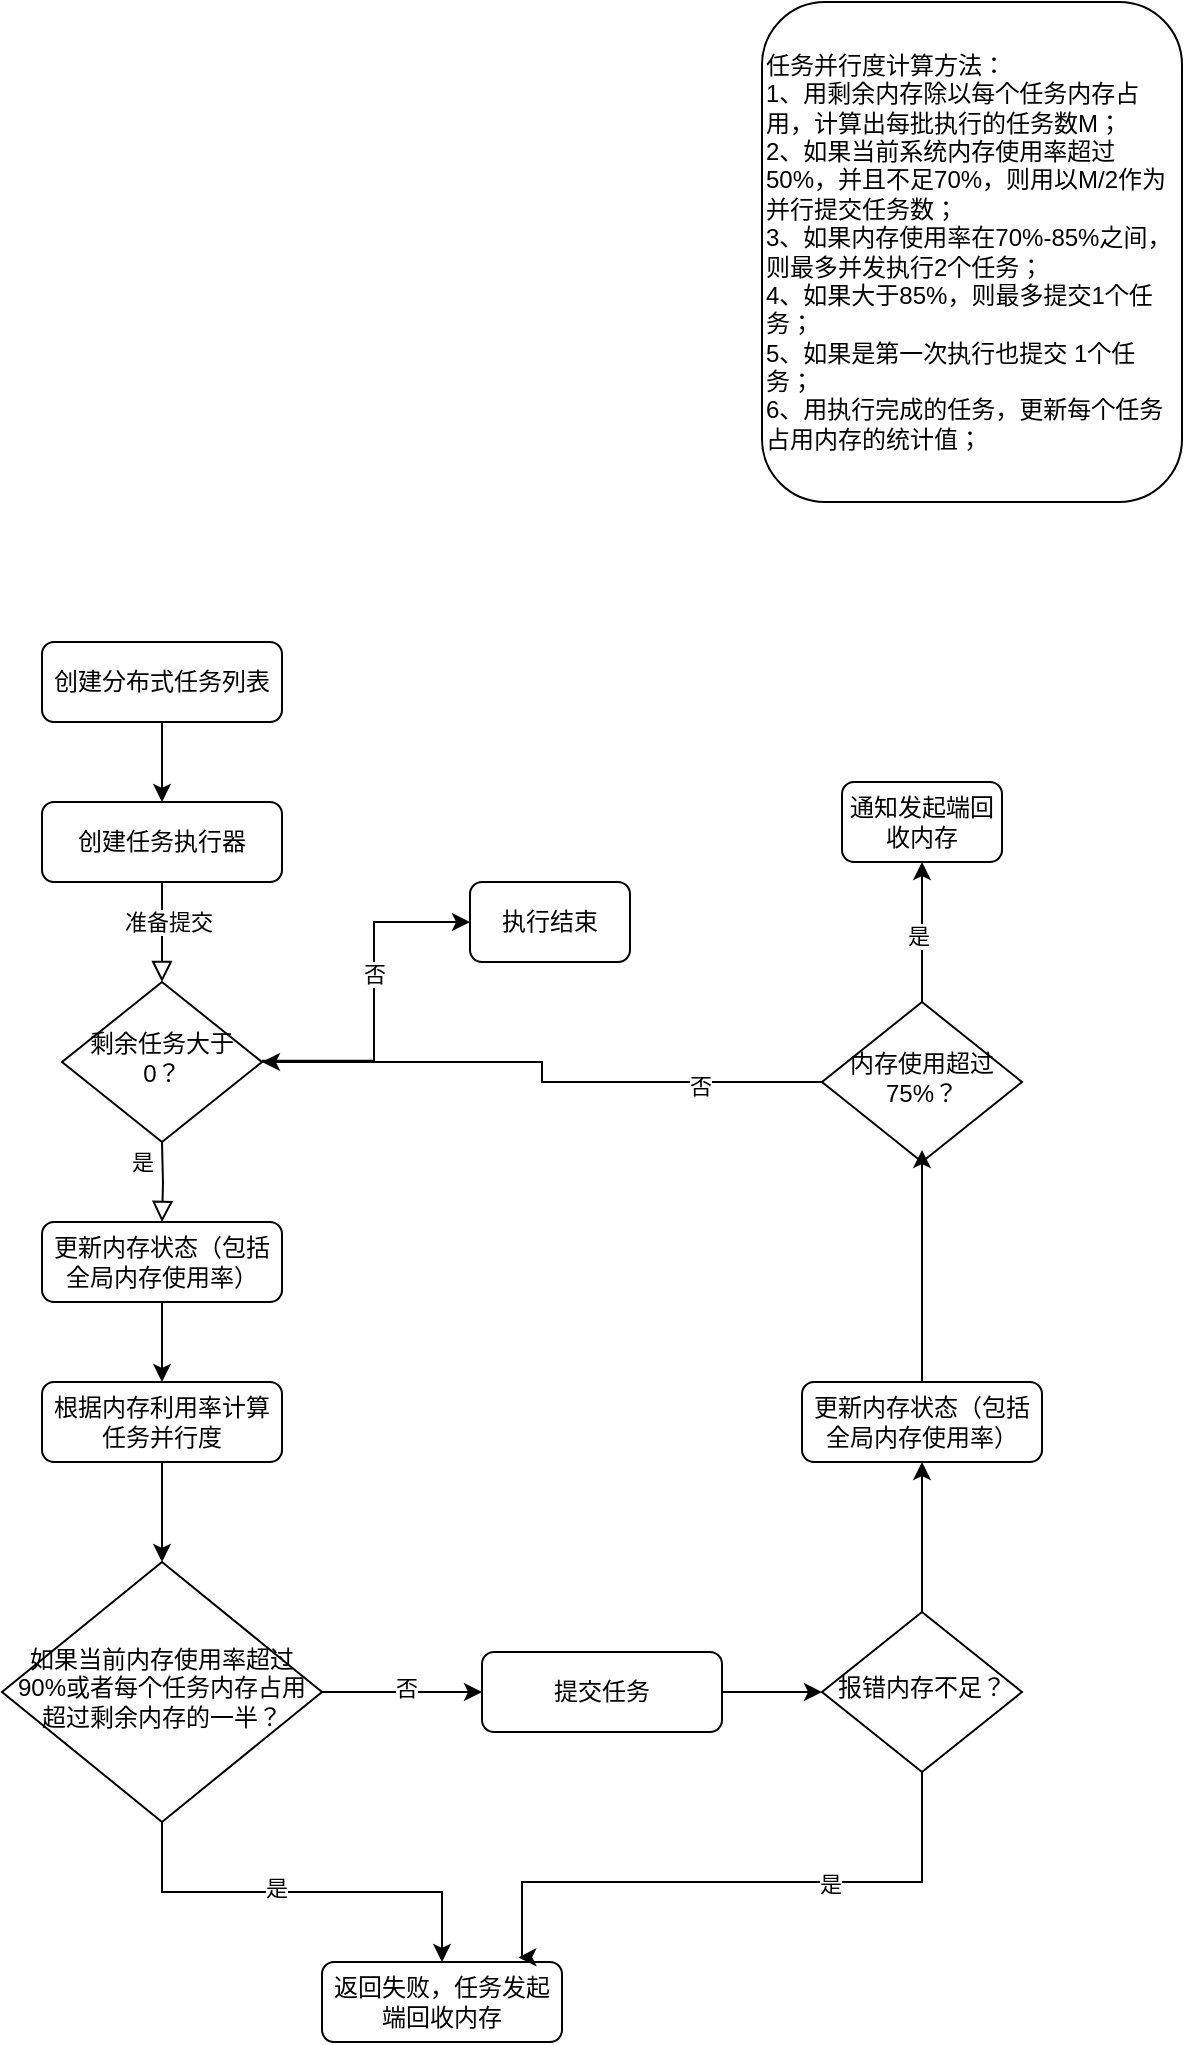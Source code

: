 <mxfile version="25.0.3">
  <diagram id="C5RBs43oDa-KdzZeNtuy" name="Page-1">
    <mxGraphModel dx="1434" dy="1939" grid="1" gridSize="10" guides="1" tooltips="1" connect="1" arrows="1" fold="1" page="1" pageScale="1" pageWidth="827" pageHeight="1169" math="0" shadow="0">
      <root>
        <mxCell id="WIyWlLk6GJQsqaUBKTNV-0" />
        <mxCell id="WIyWlLk6GJQsqaUBKTNV-1" parent="WIyWlLk6GJQsqaUBKTNV-0" />
        <mxCell id="WIyWlLk6GJQsqaUBKTNV-2" value="" style="rounded=0;html=1;jettySize=auto;orthogonalLoop=1;fontSize=11;endArrow=block;endFill=0;endSize=8;strokeWidth=1;shadow=0;labelBackgroundColor=none;edgeStyle=orthogonalEdgeStyle;" parent="WIyWlLk6GJQsqaUBKTNV-1" source="WIyWlLk6GJQsqaUBKTNV-3" edge="1">
          <mxGeometry relative="1" as="geometry">
            <mxPoint x="220" y="170" as="targetPoint" />
          </mxGeometry>
        </mxCell>
        <mxCell id="mTw4pjSx0gwPeaHjFwzJ-2" value="准备提交" style="edgeLabel;html=1;align=center;verticalAlign=middle;resizable=0;points=[];" vertex="1" connectable="0" parent="WIyWlLk6GJQsqaUBKTNV-2">
          <mxGeometry x="-0.223" y="3" relative="1" as="geometry">
            <mxPoint as="offset" />
          </mxGeometry>
        </mxCell>
        <mxCell id="WIyWlLk6GJQsqaUBKTNV-3" value="创建任务执行器" style="rounded=1;whiteSpace=wrap;html=1;fontSize=12;glass=0;strokeWidth=1;shadow=0;" parent="WIyWlLk6GJQsqaUBKTNV-1" vertex="1">
          <mxGeometry x="160" y="80" width="120" height="40" as="geometry" />
        </mxCell>
        <mxCell id="WIyWlLk6GJQsqaUBKTNV-4" value="是" style="rounded=0;html=1;jettySize=auto;orthogonalLoop=1;fontSize=11;endArrow=block;endFill=0;endSize=8;strokeWidth=1;shadow=0;labelBackgroundColor=none;edgeStyle=orthogonalEdgeStyle;" parent="WIyWlLk6GJQsqaUBKTNV-1" edge="1">
          <mxGeometry x="-0.536" y="-10" relative="1" as="geometry">
            <mxPoint as="offset" />
            <mxPoint x="220" y="250" as="sourcePoint" />
            <mxPoint x="220.029" y="290.023" as="targetPoint" />
          </mxGeometry>
        </mxCell>
        <mxCell id="WIyWlLk6GJQsqaUBKTNV-7" value="执行结束" style="rounded=1;whiteSpace=wrap;html=1;fontSize=12;glass=0;strokeWidth=1;shadow=0;" parent="WIyWlLk6GJQsqaUBKTNV-1" vertex="1">
          <mxGeometry x="374" y="120" width="80" height="40" as="geometry" />
        </mxCell>
        <mxCell id="WIyWlLk6GJQsqaUBKTNV-11" value="返回失败，任务发起端回收内存" style="rounded=1;whiteSpace=wrap;html=1;fontSize=12;glass=0;strokeWidth=1;shadow=0;" parent="WIyWlLk6GJQsqaUBKTNV-1" vertex="1">
          <mxGeometry x="300" y="660" width="120" height="40" as="geometry" />
        </mxCell>
        <mxCell id="mTw4pjSx0gwPeaHjFwzJ-1" style="edgeStyle=orthogonalEdgeStyle;rounded=0;orthogonalLoop=1;jettySize=auto;html=1;exitX=0.5;exitY=1;exitDx=0;exitDy=0;entryX=0.5;entryY=0;entryDx=0;entryDy=0;" edge="1" parent="WIyWlLk6GJQsqaUBKTNV-1" source="mTw4pjSx0gwPeaHjFwzJ-0" target="WIyWlLk6GJQsqaUBKTNV-3">
          <mxGeometry relative="1" as="geometry" />
        </mxCell>
        <mxCell id="mTw4pjSx0gwPeaHjFwzJ-0" value="创建分布式任务列表" style="rounded=1;whiteSpace=wrap;html=1;fontSize=12;glass=0;strokeWidth=1;shadow=0;" vertex="1" parent="WIyWlLk6GJQsqaUBKTNV-1">
          <mxGeometry x="160" width="120" height="40" as="geometry" />
        </mxCell>
        <mxCell id="mTw4pjSx0gwPeaHjFwzJ-4" style="edgeStyle=orthogonalEdgeStyle;rounded=0;orthogonalLoop=1;jettySize=auto;html=1;entryX=0;entryY=0.5;entryDx=0;entryDy=0;" edge="1" parent="WIyWlLk6GJQsqaUBKTNV-1" target="WIyWlLk6GJQsqaUBKTNV-7">
          <mxGeometry relative="1" as="geometry">
            <mxPoint x="270" y="209.43" as="sourcePoint" />
            <mxPoint x="380" y="209.43" as="targetPoint" />
            <Array as="points">
              <mxPoint x="326" y="209" />
              <mxPoint x="326" y="140" />
            </Array>
          </mxGeometry>
        </mxCell>
        <mxCell id="mTw4pjSx0gwPeaHjFwzJ-5" value="否" style="edgeLabel;html=1;align=center;verticalAlign=middle;resizable=0;points=[];" vertex="1" connectable="0" parent="mTw4pjSx0gwPeaHjFwzJ-4">
          <mxGeometry x="0.154" relative="1" as="geometry">
            <mxPoint as="offset" />
          </mxGeometry>
        </mxCell>
        <mxCell id="mTw4pjSx0gwPeaHjFwzJ-6" value="剩余任务大于0？" style="rhombus;whiteSpace=wrap;html=1;shadow=0;fontFamily=Helvetica;fontSize=12;align=center;strokeWidth=1;spacing=6;spacingTop=-4;" vertex="1" parent="WIyWlLk6GJQsqaUBKTNV-1">
          <mxGeometry x="170" y="170" width="100" height="80" as="geometry" />
        </mxCell>
        <mxCell id="mTw4pjSx0gwPeaHjFwzJ-9" style="edgeStyle=orthogonalEdgeStyle;rounded=0;orthogonalLoop=1;jettySize=auto;html=1;entryX=0.5;entryY=0;entryDx=0;entryDy=0;" edge="1" parent="WIyWlLk6GJQsqaUBKTNV-1" source="mTw4pjSx0gwPeaHjFwzJ-7" target="mTw4pjSx0gwPeaHjFwzJ-8">
          <mxGeometry relative="1" as="geometry" />
        </mxCell>
        <mxCell id="mTw4pjSx0gwPeaHjFwzJ-7" value="更新内存状态（包括全局内存使用率）" style="rounded=1;whiteSpace=wrap;html=1;fontSize=12;glass=0;strokeWidth=1;shadow=0;" vertex="1" parent="WIyWlLk6GJQsqaUBKTNV-1">
          <mxGeometry x="160" y="290" width="120" height="40" as="geometry" />
        </mxCell>
        <mxCell id="mTw4pjSx0gwPeaHjFwzJ-17" style="edgeStyle=orthogonalEdgeStyle;rounded=0;orthogonalLoop=1;jettySize=auto;html=1;entryX=0.5;entryY=0;entryDx=0;entryDy=0;" edge="1" parent="WIyWlLk6GJQsqaUBKTNV-1" source="mTw4pjSx0gwPeaHjFwzJ-8" target="mTw4pjSx0gwPeaHjFwzJ-14">
          <mxGeometry relative="1" as="geometry" />
        </mxCell>
        <mxCell id="mTw4pjSx0gwPeaHjFwzJ-8" value="根据内存利用率计算任务并行度" style="rounded=1;whiteSpace=wrap;html=1;fontSize=12;glass=0;strokeWidth=1;shadow=0;" vertex="1" parent="WIyWlLk6GJQsqaUBKTNV-1">
          <mxGeometry x="160" y="370" width="120" height="40" as="geometry" />
        </mxCell>
        <mxCell id="mTw4pjSx0gwPeaHjFwzJ-10" value="&lt;div&gt;&lt;br&gt;&lt;/div&gt;&lt;div&gt;任务并行度计算方法：&lt;div&gt;1、用剩余内存除以每个任务内存占用，计算出每批执行的任务数M；&lt;/div&gt;&lt;div&gt;2、如果当前系统内存使用率超过50%，并且不足70%，则用以M/2作为并行提交任务数；&lt;/div&gt;&lt;div&gt;3、如果内存使用率在70%-85%之间，则最多并发执行2个任务；&lt;/div&gt;&lt;div&gt;4、如果大于85%，则最多提交1个任务；&lt;/div&gt;&lt;div&gt;5、如果是第一次执行也提交 1个任务；&lt;/div&gt;&lt;div&gt;6、用执行完成的任务，更新每个任务占用内存的统计值；&lt;/div&gt;&lt;div&gt;&lt;br&gt;&lt;/div&gt;&lt;/div&gt;" style="rounded=1;whiteSpace=wrap;html=1;fontSize=12;glass=0;strokeWidth=1;shadow=0;align=left;" vertex="1" parent="WIyWlLk6GJQsqaUBKTNV-1">
          <mxGeometry x="520" y="-320" width="210" height="250" as="geometry" />
        </mxCell>
        <mxCell id="mTw4pjSx0gwPeaHjFwzJ-18" style="edgeStyle=orthogonalEdgeStyle;rounded=0;orthogonalLoop=1;jettySize=auto;html=1;entryX=0.5;entryY=0;entryDx=0;entryDy=0;" edge="1" parent="WIyWlLk6GJQsqaUBKTNV-1" source="mTw4pjSx0gwPeaHjFwzJ-14" target="WIyWlLk6GJQsqaUBKTNV-11">
          <mxGeometry relative="1" as="geometry" />
        </mxCell>
        <mxCell id="mTw4pjSx0gwPeaHjFwzJ-19" value="是" style="edgeLabel;html=1;align=center;verticalAlign=middle;resizable=0;points=[];" vertex="1" connectable="0" parent="mTw4pjSx0gwPeaHjFwzJ-18">
          <mxGeometry x="-0.129" y="2" relative="1" as="geometry">
            <mxPoint as="offset" />
          </mxGeometry>
        </mxCell>
        <mxCell id="mTw4pjSx0gwPeaHjFwzJ-21" style="edgeStyle=orthogonalEdgeStyle;rounded=0;orthogonalLoop=1;jettySize=auto;html=1;entryX=0;entryY=0.5;entryDx=0;entryDy=0;" edge="1" parent="WIyWlLk6GJQsqaUBKTNV-1" source="mTw4pjSx0gwPeaHjFwzJ-14" target="mTw4pjSx0gwPeaHjFwzJ-20">
          <mxGeometry relative="1" as="geometry" />
        </mxCell>
        <mxCell id="mTw4pjSx0gwPeaHjFwzJ-22" value="否" style="edgeLabel;html=1;align=center;verticalAlign=middle;resizable=0;points=[];" vertex="1" connectable="0" parent="mTw4pjSx0gwPeaHjFwzJ-21">
          <mxGeometry x="0.054" y="2" relative="1" as="geometry">
            <mxPoint as="offset" />
          </mxGeometry>
        </mxCell>
        <mxCell id="mTw4pjSx0gwPeaHjFwzJ-14" value="如果当前内存使用率超过90%或者每个任务内存占用超过剩余内存的一半？" style="rhombus;whiteSpace=wrap;html=1;shadow=0;fontFamily=Helvetica;fontSize=12;align=center;strokeWidth=1;spacing=6;spacingTop=-4;" vertex="1" parent="WIyWlLk6GJQsqaUBKTNV-1">
          <mxGeometry x="140" y="460" width="160" height="130" as="geometry" />
        </mxCell>
        <mxCell id="mTw4pjSx0gwPeaHjFwzJ-24" style="edgeStyle=orthogonalEdgeStyle;rounded=0;orthogonalLoop=1;jettySize=auto;html=1;entryX=0;entryY=0.5;entryDx=0;entryDy=0;" edge="1" parent="WIyWlLk6GJQsqaUBKTNV-1" source="mTw4pjSx0gwPeaHjFwzJ-20" target="mTw4pjSx0gwPeaHjFwzJ-23">
          <mxGeometry relative="1" as="geometry" />
        </mxCell>
        <mxCell id="mTw4pjSx0gwPeaHjFwzJ-20" value="提交任务" style="rounded=1;whiteSpace=wrap;html=1;fontSize=12;glass=0;strokeWidth=1;shadow=0;" vertex="1" parent="WIyWlLk6GJQsqaUBKTNV-1">
          <mxGeometry x="380" y="505" width="120" height="40" as="geometry" />
        </mxCell>
        <mxCell id="mTw4pjSx0gwPeaHjFwzJ-25" style="edgeStyle=orthogonalEdgeStyle;rounded=0;orthogonalLoop=1;jettySize=auto;html=1;entryX=0.818;entryY=-0.057;entryDx=0;entryDy=0;entryPerimeter=0;" edge="1" parent="WIyWlLk6GJQsqaUBKTNV-1" source="mTw4pjSx0gwPeaHjFwzJ-23" target="WIyWlLk6GJQsqaUBKTNV-11">
          <mxGeometry relative="1" as="geometry">
            <mxPoint x="400" y="650" as="targetPoint" />
            <Array as="points">
              <mxPoint x="600" y="620" />
              <mxPoint x="400" y="620" />
              <mxPoint x="400" y="658" />
            </Array>
          </mxGeometry>
        </mxCell>
        <mxCell id="mTw4pjSx0gwPeaHjFwzJ-26" value="是" style="edgeLabel;html=1;align=center;verticalAlign=middle;resizable=0;points=[];" vertex="1" connectable="0" parent="mTw4pjSx0gwPeaHjFwzJ-25">
          <mxGeometry x="-0.315" y="1" relative="1" as="geometry">
            <mxPoint as="offset" />
          </mxGeometry>
        </mxCell>
        <mxCell id="mTw4pjSx0gwPeaHjFwzJ-32" style="edgeStyle=orthogonalEdgeStyle;rounded=0;orthogonalLoop=1;jettySize=auto;html=1;entryX=0.5;entryY=1;entryDx=0;entryDy=0;" edge="1" parent="WIyWlLk6GJQsqaUBKTNV-1" source="mTw4pjSx0gwPeaHjFwzJ-23" target="mTw4pjSx0gwPeaHjFwzJ-31">
          <mxGeometry relative="1" as="geometry" />
        </mxCell>
        <mxCell id="mTw4pjSx0gwPeaHjFwzJ-23" value="报错内存不足？" style="rhombus;whiteSpace=wrap;html=1;shadow=0;fontFamily=Helvetica;fontSize=12;align=center;strokeWidth=1;spacing=6;spacingTop=-4;" vertex="1" parent="WIyWlLk6GJQsqaUBKTNV-1">
          <mxGeometry x="550" y="485" width="100" height="80" as="geometry" />
        </mxCell>
        <mxCell id="mTw4pjSx0gwPeaHjFwzJ-31" value="更新内存状态（包括全局内存使用率）" style="rounded=1;whiteSpace=wrap;html=1;fontSize=12;glass=0;strokeWidth=1;shadow=0;" vertex="1" parent="WIyWlLk6GJQsqaUBKTNV-1">
          <mxGeometry x="540" y="370" width="120" height="40" as="geometry" />
        </mxCell>
        <mxCell id="mTw4pjSx0gwPeaHjFwzJ-37" style="edgeStyle=orthogonalEdgeStyle;rounded=0;orthogonalLoop=1;jettySize=auto;html=1;entryX=0.5;entryY=1;entryDx=0;entryDy=0;" edge="1" parent="WIyWlLk6GJQsqaUBKTNV-1" source="mTw4pjSx0gwPeaHjFwzJ-33" target="mTw4pjSx0gwPeaHjFwzJ-36">
          <mxGeometry relative="1" as="geometry" />
        </mxCell>
        <mxCell id="mTw4pjSx0gwPeaHjFwzJ-38" value="是" style="edgeLabel;html=1;align=center;verticalAlign=middle;resizable=0;points=[];" vertex="1" connectable="0" parent="mTw4pjSx0gwPeaHjFwzJ-37">
          <mxGeometry x="-0.041" y="2" relative="1" as="geometry">
            <mxPoint as="offset" />
          </mxGeometry>
        </mxCell>
        <mxCell id="mTw4pjSx0gwPeaHjFwzJ-40" style="edgeStyle=orthogonalEdgeStyle;rounded=0;orthogonalLoop=1;jettySize=auto;html=1;" edge="1" parent="WIyWlLk6GJQsqaUBKTNV-1" source="mTw4pjSx0gwPeaHjFwzJ-33" target="mTw4pjSx0gwPeaHjFwzJ-6">
          <mxGeometry relative="1" as="geometry" />
        </mxCell>
        <mxCell id="mTw4pjSx0gwPeaHjFwzJ-41" value="否" style="edgeLabel;html=1;align=center;verticalAlign=middle;resizable=0;points=[];" vertex="1" connectable="0" parent="mTw4pjSx0gwPeaHjFwzJ-40">
          <mxGeometry x="-0.575" y="2" relative="1" as="geometry">
            <mxPoint as="offset" />
          </mxGeometry>
        </mxCell>
        <mxCell id="mTw4pjSx0gwPeaHjFwzJ-33" value="内存使用超过75%？" style="rhombus;whiteSpace=wrap;html=1;shadow=0;fontFamily=Helvetica;fontSize=12;align=center;strokeWidth=1;spacing=6;spacingTop=-4;" vertex="1" parent="WIyWlLk6GJQsqaUBKTNV-1">
          <mxGeometry x="550" y="180" width="100" height="80" as="geometry" />
        </mxCell>
        <mxCell id="mTw4pjSx0gwPeaHjFwzJ-34" style="edgeStyle=orthogonalEdgeStyle;rounded=0;orthogonalLoop=1;jettySize=auto;html=1;" edge="1" parent="WIyWlLk6GJQsqaUBKTNV-1" source="mTw4pjSx0gwPeaHjFwzJ-31">
          <mxGeometry relative="1" as="geometry">
            <mxPoint x="600" y="254" as="targetPoint" />
          </mxGeometry>
        </mxCell>
        <mxCell id="mTw4pjSx0gwPeaHjFwzJ-36" value="通知发起端回收内存" style="rounded=1;whiteSpace=wrap;html=1;fontSize=12;glass=0;strokeWidth=1;shadow=0;" vertex="1" parent="WIyWlLk6GJQsqaUBKTNV-1">
          <mxGeometry x="560" y="70" width="80" height="40" as="geometry" />
        </mxCell>
      </root>
    </mxGraphModel>
  </diagram>
</mxfile>
